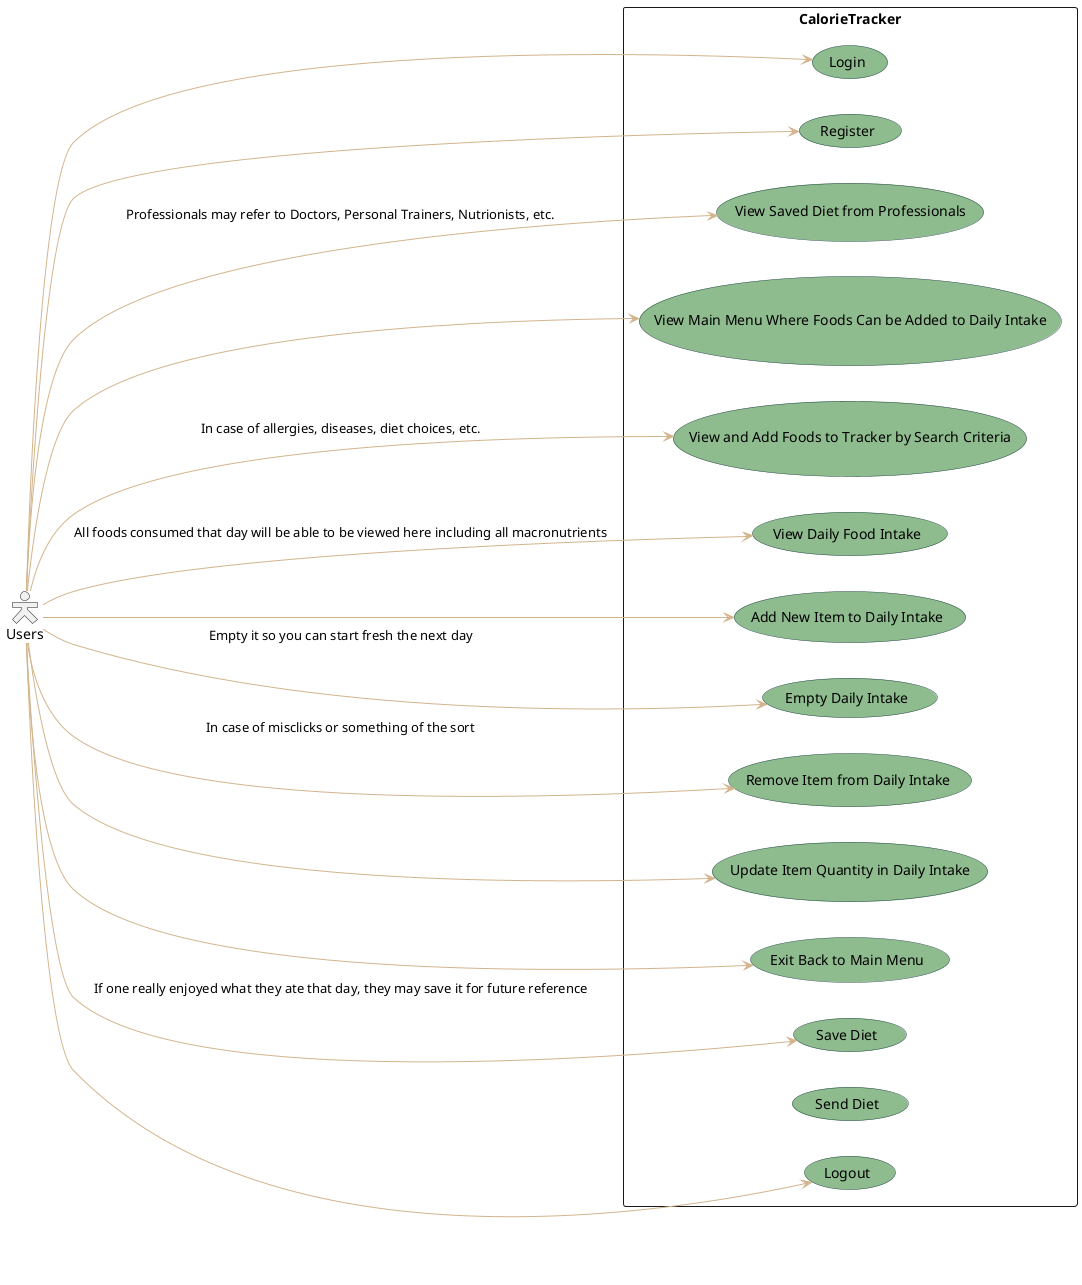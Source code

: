 @startuml users
skinparam actorStyle Hollow 
skinparam usecase {
BackgroundColor DarkSeaGreen
BorderColor DarkSlateGray

BackgroundColor<< Main >> YellowGreen 
BorderColor<< Main >> YellowGreen 

ArrowColor tan 
ActorBorderColor black
ActorFontName Courier

ActorBackgroundColor<< Human >> Black
}
left to right direction
actor Users
rectangle CalorieTracker {
  (Login)
  (Register)
  (View Saved Diet from Professionals)
  (View Main Menu Where Foods Can be Added to Daily Intake)
  (View and Add Foods to Tracker by Search Criteria)
  (View Daily Food Intake)
  (Add New Item to Daily Intake)
  (Empty Daily Intake)
  (Remove Item from Daily Intake)
  (Update Item Quantity in Daily Intake)
  (Exit Back to Main Menu)
  (Save Diet)
  (Send Diet)
  (Logout)
}
Users --> (Login)
Users --> (Register)
Users --> (View Saved Diet from Professionals) : Professionals may refer to Doctors, Personal Trainers, Nutrionists, etc.
Users --> (View Main Menu Where Foods Can be Added to Daily Intake)
Users --> (View and Add Foods to Tracker by Search Criteria) : In case of allergies, diseases, diet choices, etc.
Users --> (View Daily Food Intake) : All foods consumed that day will be able to be viewed here including all macronutrients
Users --> (Add New Item to Daily Intake)
Users --> (Empty Daily Intake) : Empty it so you can start fresh the next day
Users --> (Remove Item from Daily Intake) : In case of misclicks or something of the sort
Users --> (Update Item Quantity in Daily Intake)
Users --> (Exit Back to Main Menu)
Users --> (Save Diet) : If one really enjoyed what they ate that day, they may save it for future reference
Users --> (Logout)
@enduml